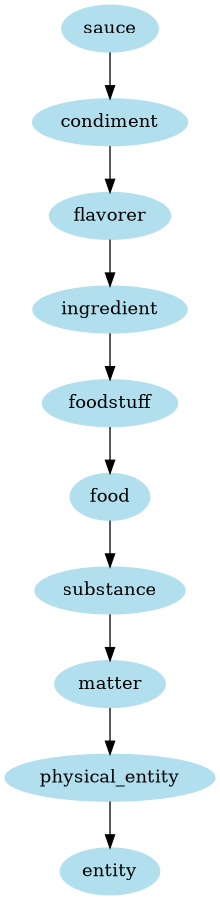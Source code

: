 digraph unix {
	node [color=lightblue2 style=filled]
	size="6,6"
	sauce -> condiment
	condiment -> flavorer
	flavorer -> ingredient
	ingredient -> foodstuff
	foodstuff -> food
	food -> substance
	substance -> matter
	matter -> physical_entity
	physical_entity -> entity
}
